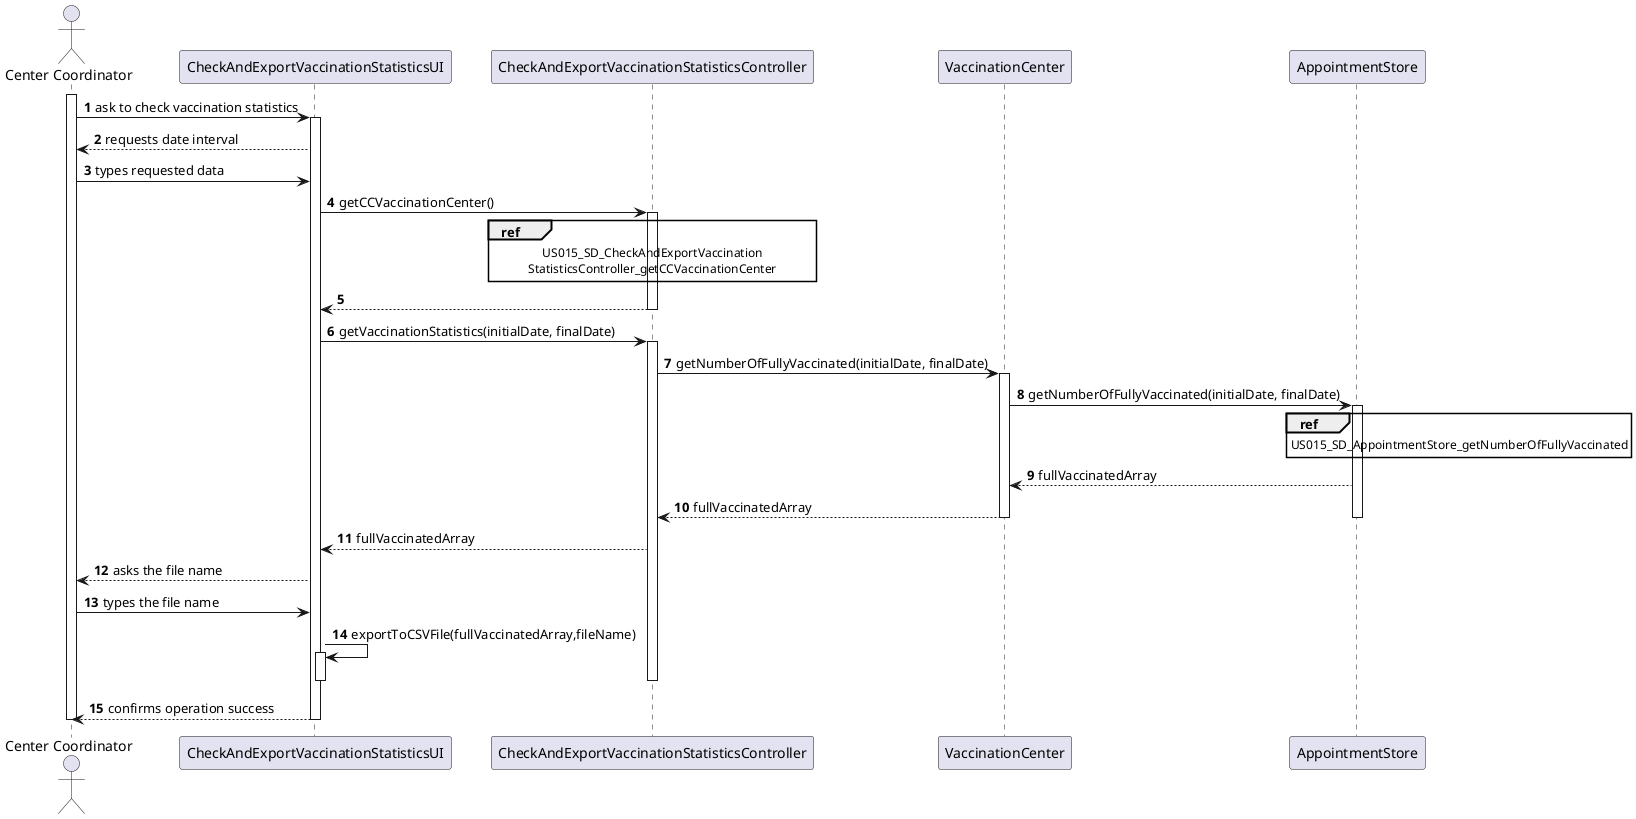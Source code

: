 @startuml
autonumber
actor "Center Coordinator" as CC
participant "CheckAndExportVaccinationStatisticsUI" as UI
participant "CheckAndExportVaccinationStatisticsController" as CTRL
participant "VaccinationCenter" as VC
participant "AppointmentStore" as AppointmentStore


activate CC
CC -> UI: ask to check vaccination statistics
activate UI
UI --> CC: requests date interval
CC -> UI: types requested data
UI-> CTRL:getCCVaccinationCenter()
activate CTRL
ref over CTRL [[US015_SD_CheckAndExportVaccinationStatisticsController_getCCVaccinationCenter.puml]]:US015_SD_CheckAndExportVaccination\nStatisticsController_getCCVaccinationCenter
CTRL-->UI
deactivate CTRL
UI -> CTRL: getVaccinationStatistics(initialDate, finalDate)
activate CTRL




CTRL -> VC: getNumberOfFullyVaccinated(initialDate, finalDate)
activate VC

VC -> AppointmentStore : getNumberOfFullyVaccinated(initialDate, finalDate)
ref over AppointmentStore [[US015_SD_AppointmentStore_getNumberOfFullyVaccinated.puml]] : US015_SD_AppointmentStore_getNumberOfFullyVaccinated
activate AppointmentStore
AppointmentStore --> VC:fullVaccinatedArray
VC --> CTRL:fullVaccinatedArray
deactivate AppointmentStore
deactivate VC
CTRL --> UI: fullVaccinatedArray
UI--> CC: asks the file name
CC->UI: types the file name
UI->UI:exportToCSVFile(fullVaccinatedArray,fileName)
activate UI
deactivate UI

deactivate CTRL
UI--> CC: confirms operation success
deactivate UI
deactivate CC
@enduml